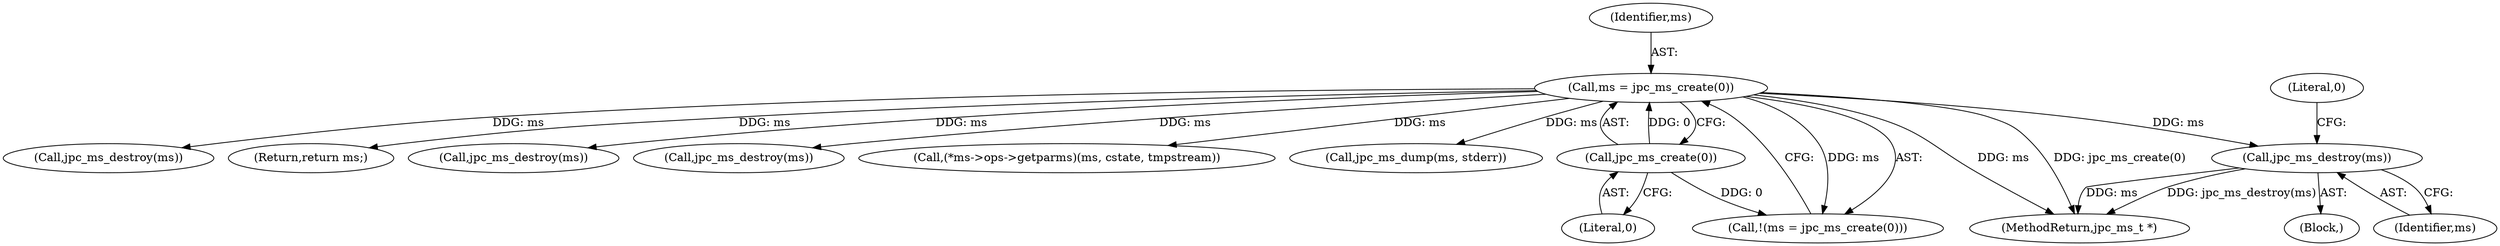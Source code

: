 digraph "0_jasper_d42b2388f7f8e0332c846675133acea151fc557a_34@pointer" {
"1000148" [label="(Call,jpc_ms_destroy(ms))"];
"1000121" [label="(Call,ms = jpc_ms_create(0))"];
"1000123" [label="(Call,jpc_ms_create(0))"];
"1000122" [label="(Identifier,ms)"];
"1000186" [label="(Call,jpc_ms_destroy(ms))"];
"1000151" [label="(Literal,0)"];
"1000124" [label="(Literal,0)"];
"1000148" [label="(Call,jpc_ms_destroy(ms))"];
"1000306" [label="(Return,return ms;)"];
"1000123" [label="(Call,jpc_ms_create(0))"];
"1000224" [label="(Call,jpc_ms_destroy(ms))"];
"1000147" [label="(Block,)"];
"1000121" [label="(Call,ms = jpc_ms_create(0))"];
"1000203" [label="(Call,jpc_ms_destroy(ms))"];
"1000229" [label="(Call,(*ms->ops->getparms)(ms, cstate, tmpstream))"];
"1000285" [label="(Call,jpc_ms_dump(ms, stderr))"];
"1000149" [label="(Identifier,ms)"];
"1000120" [label="(Call,!(ms = jpc_ms_create(0)))"];
"1000308" [label="(MethodReturn,jpc_ms_t *)"];
"1000148" -> "1000147"  [label="AST: "];
"1000148" -> "1000149"  [label="CFG: "];
"1000149" -> "1000148"  [label="AST: "];
"1000151" -> "1000148"  [label="CFG: "];
"1000148" -> "1000308"  [label="DDG: ms"];
"1000148" -> "1000308"  [label="DDG: jpc_ms_destroy(ms)"];
"1000121" -> "1000148"  [label="DDG: ms"];
"1000121" -> "1000120"  [label="AST: "];
"1000121" -> "1000123"  [label="CFG: "];
"1000122" -> "1000121"  [label="AST: "];
"1000123" -> "1000121"  [label="AST: "];
"1000120" -> "1000121"  [label="CFG: "];
"1000121" -> "1000308"  [label="DDG: jpc_ms_create(0)"];
"1000121" -> "1000308"  [label="DDG: ms"];
"1000121" -> "1000120"  [label="DDG: ms"];
"1000123" -> "1000121"  [label="DDG: 0"];
"1000121" -> "1000186"  [label="DDG: ms"];
"1000121" -> "1000203"  [label="DDG: ms"];
"1000121" -> "1000224"  [label="DDG: ms"];
"1000121" -> "1000229"  [label="DDG: ms"];
"1000121" -> "1000285"  [label="DDG: ms"];
"1000121" -> "1000306"  [label="DDG: ms"];
"1000123" -> "1000124"  [label="CFG: "];
"1000124" -> "1000123"  [label="AST: "];
"1000123" -> "1000120"  [label="DDG: 0"];
}
